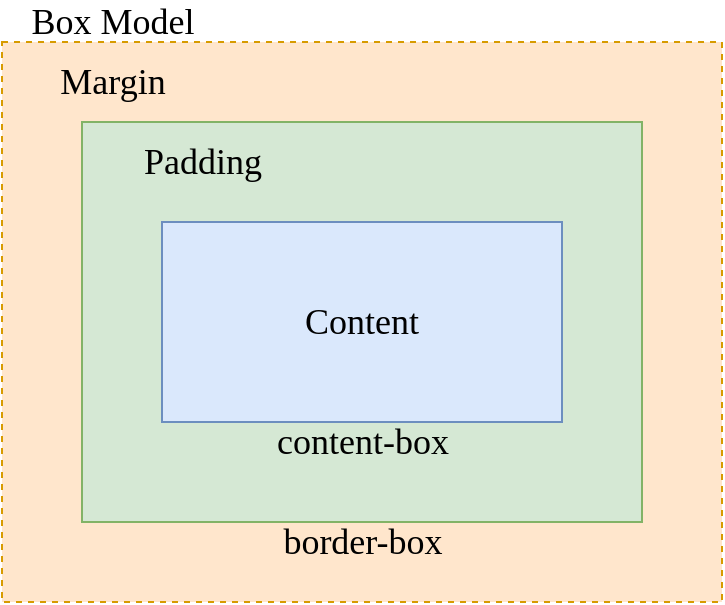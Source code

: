 <mxfile version="13.2.4" type="device" pages="5"><diagram id="NlMbenE3oTVGimX6M2jK" name="第 1 页"><mxGraphModel dx="895" dy="680" grid="1" gridSize="10" guides="1" tooltips="1" connect="1" arrows="1" fold="1" page="1" pageScale="1" pageWidth="827" pageHeight="1169" math="0" shadow="0"><root><mxCell id="0"/><mxCell id="1" parent="0"/><mxCell id="DBpGteHCRF2Rhh1hL5VB-1" value="" style="rounded=0;whiteSpace=wrap;html=1;dashed=1;fillColor=#ffe6cc;strokeColor=#d79b00;" vertex="1" parent="1"><mxGeometry x="160" y="240" width="360" height="280" as="geometry"/></mxCell><mxCell id="DBpGteHCRF2Rhh1hL5VB-2" value="&lt;font face=&quot;Fira Mono for Powerline&quot; style=&quot;font-size: 18px&quot;&gt;Box Model&lt;/font&gt;" style="text;html=1;align=center;verticalAlign=middle;resizable=0;points=[];autosize=1;" vertex="1" parent="1"><mxGeometry x="160" y="220" width="110" height="20" as="geometry"/></mxCell><mxCell id="DBpGteHCRF2Rhh1hL5VB-3" value="" style="rounded=0;whiteSpace=wrap;html=1;fillColor=#d5e8d4;strokeColor=#82b366;" vertex="1" parent="1"><mxGeometry x="200" y="280" width="280" height="200" as="geometry"/></mxCell><mxCell id="DBpGteHCRF2Rhh1hL5VB-4" value="&lt;font face=&quot;Fira Mono for Powerline&quot;&gt;&lt;span style=&quot;font-size: 18px&quot;&gt;Content&lt;/span&gt;&lt;/font&gt;" style="rounded=0;whiteSpace=wrap;html=1;fillColor=#dae8fc;strokeColor=#6c8ebf;" vertex="1" parent="1"><mxGeometry x="240" y="330" width="200" height="100" as="geometry"/></mxCell><mxCell id="DBpGteHCRF2Rhh1hL5VB-5" value="&lt;font face=&quot;Fira Mono for Powerline&quot; style=&quot;font-size: 18px&quot;&gt;Margin&lt;/font&gt;" style="text;html=1;align=center;verticalAlign=middle;resizable=0;points=[];autosize=1;" vertex="1" parent="1"><mxGeometry x="175" y="250" width="80" height="20" as="geometry"/></mxCell><mxCell id="DBpGteHCRF2Rhh1hL5VB-6" value="&lt;font face=&quot;Fira Mono for Powerline&quot; style=&quot;font-size: 18px&quot;&gt;Padding&lt;/font&gt;" style="text;html=1;align=center;verticalAlign=middle;resizable=0;points=[];autosize=1;" vertex="1" parent="1"><mxGeometry x="215" y="290" width="90" height="20" as="geometry"/></mxCell><mxCell id="DBpGteHCRF2Rhh1hL5VB-8" value="&lt;font face=&quot;Fira Mono for Powerline&quot; style=&quot;font-size: 18px&quot;&gt;content-box&lt;/font&gt;" style="text;html=1;align=center;verticalAlign=middle;resizable=0;points=[];autosize=1;" vertex="1" parent="1"><mxGeometry x="275" y="430" width="130" height="20" as="geometry"/></mxCell><mxCell id="DBpGteHCRF2Rhh1hL5VB-9" value="&lt;font face=&quot;Fira Mono for Powerline&quot; style=&quot;font-size: 18px&quot;&gt;border-box&lt;/font&gt;" style="text;html=1;align=center;verticalAlign=middle;resizable=0;points=[];autosize=1;" vertex="1" parent="1"><mxGeometry x="280" y="480" width="120" height="20" as="geometry"/></mxCell></root></mxGraphModel></diagram><diagram id="s3n127AsoE_7iTa0tIpI" name="第 2 页"><mxGraphModel dx="895" dy="680" grid="1" gridSize="10" guides="1" tooltips="1" connect="1" arrows="1" fold="1" page="1" pageScale="1" pageWidth="827" pageHeight="1169" math="0" shadow="0"><root><mxCell id="crIBkIWMIj2EN8_k1E3r-0"/><mxCell id="crIBkIWMIj2EN8_k1E3r-1" parent="crIBkIWMIj2EN8_k1E3r-0"/><mxCell id="crIBkIWMIj2EN8_k1E3r-3" value="&lt;font face=&quot;Fira Mono for Powerline&quot;&gt;Hello World&lt;/font&gt;" style="text;html=1;strokeColor=#666666;fillColor=#f5f5f5;align=center;verticalAlign=middle;whiteSpace=wrap;rounded=0;fontColor=#333333;" vertex="1" parent="crIBkIWMIj2EN8_k1E3r-1"><mxGeometry x="120" y="240" width="100" height="20" as="geometry"/></mxCell><mxCell id="crIBkIWMIj2EN8_k1E3r-4" value="&lt;font face=&quot;Fira Mono for Powerline&quot;&gt;div&lt;/font&gt;" style="rounded=0;whiteSpace=wrap;html=1;strokeColor=#6c8ebf;fillColor=#dae8fc;" vertex="1" parent="crIBkIWMIj2EN8_k1E3r-1"><mxGeometry x="220" y="240" width="120" height="60" as="geometry"/></mxCell><mxCell id="crIBkIWMIj2EN8_k1E3r-6" value="&lt;font face=&quot;Fira Mono for Powerline&quot;&gt;div&lt;/font&gt;" style="rounded=0;whiteSpace=wrap;html=1;strokeColor=#6c8ebf;fillColor=#dae8fc;" vertex="1" parent="crIBkIWMIj2EN8_k1E3r-1"><mxGeometry x="480" y="240" width="120" height="60" as="geometry"/></mxCell><mxCell id="crIBkIWMIj2EN8_k1E3r-5" value="&lt;font face=&quot;Fira Mono for Powerline&quot;&gt;Hello World&lt;/font&gt;" style="text;html=1;strokeColor=#666666;fillColor=#f5f5f5;align=center;verticalAlign=middle;whiteSpace=wrap;rounded=0;fontColor=#333333;dashed=1;" vertex="1" parent="crIBkIWMIj2EN8_k1E3r-1"><mxGeometry x="481" y="241" width="100" height="20" as="geometry"/></mxCell><mxCell id="crIBkIWMIj2EN8_k1E3r-7" value="" style="endArrow=classic;html=1;exitX=1;exitY=0.5;exitDx=0;exitDy=0;entryX=0;entryY=0.5;entryDx=0;entryDy=0;" edge="1" parent="crIBkIWMIj2EN8_k1E3r-1" source="crIBkIWMIj2EN8_k1E3r-4" target="crIBkIWMIj2EN8_k1E3r-6"><mxGeometry width="50" height="50" relative="1" as="geometry"><mxPoint x="380" y="320" as="sourcePoint"/><mxPoint x="430" y="270" as="targetPoint"/></mxGeometry></mxCell><mxCell id="crIBkIWMIj2EN8_k1E3r-8" value="&lt;font face=&quot;Fira Mono for Powerline&quot;&gt;float:left&lt;/font&gt;" style="text;html=1;align=center;verticalAlign=middle;resizable=0;points=[];autosize=1;" vertex="1" parent="crIBkIWMIj2EN8_k1E3r-1"><mxGeometry x="364" y="245" width="90" height="20" as="geometry"/></mxCell></root></mxGraphModel></diagram><diagram id="iqCng3nRI_Fmpz8fPF47" name="第 3 页"><mxGraphModel dx="895" dy="680" grid="1" gridSize="10" guides="1" tooltips="1" connect="1" arrows="1" fold="1" page="1" pageScale="1" pageWidth="827" pageHeight="1169" math="0" shadow="0"><root><mxCell id="zogIeyN8-nxB9-L3wNZm-0"/><mxCell id="zogIeyN8-nxB9-L3wNZm-1" parent="zogIeyN8-nxB9-L3wNZm-0"/><mxCell id="AsCXBCUz04C4G8HWTDQD-0" value="&lt;font face=&quot;Fira Mono for Powerline&quot;&gt;Hello World&lt;/font&gt;" style="text;html=1;strokeColor=#666666;fillColor=#f5f5f5;align=center;verticalAlign=middle;whiteSpace=wrap;rounded=0;fontColor=#333333;" vertex="1" parent="zogIeyN8-nxB9-L3wNZm-1"><mxGeometry x="120" y="240" width="100" height="20" as="geometry"/></mxCell><mxCell id="AsCXBCUz04C4G8HWTDQD-1" value="&lt;font face=&quot;Fira Mono for Powerline&quot;&gt;div&lt;/font&gt;" style="rounded=0;whiteSpace=wrap;html=1;strokeColor=#6c8ebf;fillColor=#dae8fc;" vertex="1" parent="zogIeyN8-nxB9-L3wNZm-1"><mxGeometry x="220" y="240" width="120" height="60" as="geometry"/></mxCell><mxCell id="AsCXBCUz04C4G8HWTDQD-2" value="&lt;font face=&quot;Fira Mono for Powerline&quot;&gt;div&lt;/font&gt;" style="rounded=0;whiteSpace=wrap;html=1;strokeColor=#6c8ebf;fillColor=#dae8fc;" vertex="1" parent="zogIeyN8-nxB9-L3wNZm-1"><mxGeometry x="480" y="240" width="120" height="60" as="geometry"/></mxCell><mxCell id="AsCXBCUz04C4G8HWTDQD-3" value="&lt;font face=&quot;Fira Mono for Powerline&quot;&gt;Hello World&lt;/font&gt;" style="text;html=1;strokeColor=#666666;fillColor=#f5f5f5;align=center;verticalAlign=middle;whiteSpace=wrap;rounded=0;fontColor=#333333;dashed=1;" vertex="1" parent="zogIeyN8-nxB9-L3wNZm-1"><mxGeometry x="481" y="241" width="100" height="20" as="geometry"/></mxCell><mxCell id="AsCXBCUz04C4G8HWTDQD-4" value="" style="endArrow=classic;html=1;exitX=1;exitY=0.5;exitDx=0;exitDy=0;entryX=0;entryY=0.5;entryDx=0;entryDy=0;" edge="1" parent="zogIeyN8-nxB9-L3wNZm-1" source="AsCXBCUz04C4G8HWTDQD-1" target="AsCXBCUz04C4G8HWTDQD-2"><mxGeometry width="50" height="50" relative="1" as="geometry"><mxPoint x="380" y="320" as="sourcePoint"/><mxPoint x="430" y="270" as="targetPoint"/></mxGeometry></mxCell><mxCell id="AsCXBCUz04C4G8HWTDQD-5" value="&lt;font face=&quot;Fira Mono for Powerline&quot;&gt;float:left&lt;/font&gt;" style="text;html=1;align=center;verticalAlign=middle;resizable=0;points=[];autosize=1;" vertex="1" parent="zogIeyN8-nxB9-L3wNZm-1"><mxGeometry x="364" y="245" width="90" height="20" as="geometry"/></mxCell><mxCell id="AsCXBCUz04C4G8HWTDQD-6" value="&lt;font face=&quot;Fira Mono for Powerline&quot;&gt;div&lt;/font&gt;" style="rounded=0;whiteSpace=wrap;html=1;strokeColor=#6c8ebf;fillColor=#dae8fc;" vertex="1" parent="zogIeyN8-nxB9-L3wNZm-1"><mxGeometry x="740" y="241" width="120" height="60" as="geometry"/></mxCell><mxCell id="AsCXBCUz04C4G8HWTDQD-7" value="&lt;font face=&quot;Fira Mono for Powerline&quot;&gt;Hello World&lt;/font&gt;" style="text;html=1;strokeColor=#666666;fillColor=#f5f5f5;align=center;verticalAlign=middle;whiteSpace=wrap;rounded=0;fontColor=#333333;" vertex="1" parent="zogIeyN8-nxB9-L3wNZm-1"><mxGeometry x="860" y="241" width="100" height="20" as="geometry"/></mxCell><mxCell id="AsCXBCUz04C4G8HWTDQD-8" value="" style="endArrow=classic;html=1;exitX=1;exitY=0.5;exitDx=0;exitDy=0;entryX=0;entryY=0.5;entryDx=0;entryDy=0;" edge="1" parent="zogIeyN8-nxB9-L3wNZm-1" target="AsCXBCUz04C4G8HWTDQD-6"><mxGeometry width="50" height="50" relative="1" as="geometry"><mxPoint x="600" y="271" as="sourcePoint"/><mxPoint x="690" y="271" as="targetPoint"/></mxGeometry></mxCell><mxCell id="AsCXBCUz04C4G8HWTDQD-9" value="&lt;font face=&quot;Fira Mono for Powerline&quot;&gt;重排&lt;br&gt;&lt;/font&gt;" style="text;html=1;align=center;verticalAlign=middle;resizable=0;points=[];autosize=1;" vertex="1" parent="zogIeyN8-nxB9-L3wNZm-1"><mxGeometry x="649" y="246" width="40" height="20" as="geometry"/></mxCell></root></mxGraphModel></diagram><diagram id="UWKaEnBo7Ty7e4zW-uWQ" name="第 4 页"><mxGraphModel dx="1722" dy="680" grid="1" gridSize="10" guides="1" tooltips="1" connect="1" arrows="1" fold="1" page="1" pageScale="1" pageWidth="827" pageHeight="1169" math="0" shadow="0"><root><mxCell id="Nqx82oJRU_74U6MZka5O-0"/><mxCell id="Nqx82oJRU_74U6MZka5O-1" parent="Nqx82oJRU_74U6MZka5O-0"/><mxCell id="wz5DZ4cznzGbO3Kgv11y-9" value="" style="rounded=0;whiteSpace=wrap;html=1;strokeColor=none;align=left;" vertex="1" parent="Nqx82oJRU_74U6MZka5O-1"><mxGeometry x="-80" y="160" width="710" height="240" as="geometry"/></mxCell><mxCell id="wz5DZ4cznzGbO3Kgv11y-0" value="&lt;font face=&quot;Fira Mono for Powerline&quot;&gt;文字&lt;/font&gt;" style="text;html=1;strokeColor=#666666;fillColor=#f5f5f5;align=left;verticalAlign=middle;whiteSpace=wrap;rounded=0;fontColor=#333333;" vertex="1" parent="Nqx82oJRU_74U6MZka5O-1"><mxGeometry x="120" y="240" width="160" height="20" as="geometry"/></mxCell><mxCell id="wz5DZ4cznzGbO3Kgv11y-1" value="&lt;font face=&quot;Fira Mono for Powerline&quot;&gt;float:right&lt;/font&gt;" style="rounded=0;whiteSpace=wrap;html=1;strokeColor=#6c8ebf;fillColor=#dae8fc;" vertex="1" parent="Nqx82oJRU_74U6MZka5O-1"><mxGeometry x="280" y="240" width="80" height="70" as="geometry"/></mxCell><mxCell id="wz5DZ4cznzGbO3Kgv11y-2" value="" style="text;html=1;strokeColor=#666666;fillColor=#f5f5f5;align=left;verticalAlign=middle;whiteSpace=wrap;rounded=0;fontColor=#333333;" vertex="1" parent="Nqx82oJRU_74U6MZka5O-1"><mxGeometry x="120" y="265" width="160" height="20" as="geometry"/></mxCell><mxCell id="wz5DZ4cznzGbO3Kgv11y-3" value="" style="text;html=1;strokeColor=#666666;fillColor=#f5f5f5;align=left;verticalAlign=middle;whiteSpace=wrap;rounded=0;fontColor=#333333;" vertex="1" parent="Nqx82oJRU_74U6MZka5O-1"><mxGeometry x="120" y="290" width="160" height="20" as="geometry"/></mxCell><mxCell id="wz5DZ4cznzGbO3Kgv11y-4" value="" style="text;html=1;strokeColor=#666666;fillColor=#f5f5f5;align=left;verticalAlign=middle;whiteSpace=wrap;rounded=0;fontColor=#333333;" vertex="1" parent="Nqx82oJRU_74U6MZka5O-1"><mxGeometry x="120" y="316" width="240" height="20" as="geometry"/></mxCell><mxCell id="wz5DZ4cznzGbO3Kgv11y-5" value="" style="endArrow=classic;html=1;entryX=1;entryY=1;entryDx=0;entryDy=0;" edge="1" parent="Nqx82oJRU_74U6MZka5O-1" target="wz5DZ4cznzGbO3Kgv11y-4"><mxGeometry width="50" height="50" relative="1" as="geometry"><mxPoint x="400" y="370" as="sourcePoint"/><mxPoint x="390" y="370" as="targetPoint"/></mxGeometry></mxCell><mxCell id="wz5DZ4cznzGbO3Kgv11y-6" value="&lt;font face=&quot;楷体-简&quot;&gt;在float高度之外被忽略&lt;/font&gt;" style="text;html=1;align=center;verticalAlign=middle;resizable=0;points=[];autosize=1;" vertex="1" parent="Nqx82oJRU_74U6MZka5O-1"><mxGeometry x="369" y="373" width="130" height="20" as="geometry"/></mxCell><mxCell id="wz5DZ4cznzGbO3Kgv11y-7" value="" style="endArrow=classic;html=1;entryX=0;entryY=0.5;entryDx=0;entryDy=0;" edge="1" parent="Nqx82oJRU_74U6MZka5O-1" target="wz5DZ4cznzGbO3Kgv11y-1"><mxGeometry width="50" height="50" relative="1" as="geometry"><mxPoint x="370" y="190" as="sourcePoint"/><mxPoint x="480" y="240" as="targetPoint"/></mxGeometry></mxCell><mxCell id="wz5DZ4cznzGbO3Kgv11y-8" value="&lt;font face=&quot;楷体-简&quot;&gt;调整了大小&lt;br&gt;&lt;/font&gt;" style="text;html=1;align=center;verticalAlign=middle;resizable=0;points=[];autosize=1;" vertex="1" parent="Nqx82oJRU_74U6MZka5O-1"><mxGeometry x="334" y="170" width="80" height="20" as="geometry"/></mxCell></root></mxGraphModel></diagram><diagram id="8KUbtmz-EEVyTST8sb5P" name="第 5 页"><mxGraphModel dx="1722" dy="680" grid="1" gridSize="10" guides="1" tooltips="1" connect="1" arrows="1" fold="1" page="1" pageScale="1" pageWidth="827" pageHeight="1169" math="0" shadow="0"><root><mxCell id="uxgY6qaFkxx33IB1ybPi-0"/><mxCell id="uxgY6qaFkxx33IB1ybPi-1" parent="uxgY6qaFkxx33IB1ybPi-0"/><mxCell id="v74Hs8F-nioU8FmST2SQ-0" value="" style="rounded=0;whiteSpace=wrap;html=1;strokeColor=none;align=left;" vertex="1" parent="uxgY6qaFkxx33IB1ybPi-1"><mxGeometry x="-80" y="160" width="710" height="240" as="geometry"/></mxCell><mxCell id="v74Hs8F-nioU8FmST2SQ-1" value="&lt;font face=&quot;Fira Mono for Powerline&quot;&gt;文字&lt;/font&gt;" style="text;html=1;strokeColor=#666666;fillColor=#f5f5f5;align=left;verticalAlign=middle;whiteSpace=wrap;rounded=0;fontColor=#333333;" vertex="1" parent="uxgY6qaFkxx33IB1ybPi-1"><mxGeometry x="120" y="240" width="160" height="20" as="geometry"/></mxCell><mxCell id="v74Hs8F-nioU8FmST2SQ-2" value="&lt;font face=&quot;Fira Mono for Powerline&quot;&gt;float:right&lt;/font&gt;" style="rounded=0;whiteSpace=wrap;html=1;strokeColor=#6c8ebf;fillColor=#dae8fc;" vertex="1" parent="uxgY6qaFkxx33IB1ybPi-1"><mxGeometry x="280" y="240" width="80" height="70" as="geometry"/></mxCell><mxCell id="v74Hs8F-nioU8FmST2SQ-3" value="" style="text;html=1;strokeColor=#666666;fillColor=#f5f5f5;align=left;verticalAlign=middle;whiteSpace=wrap;rounded=0;fontColor=#333333;" vertex="1" parent="uxgY6qaFkxx33IB1ybPi-1"><mxGeometry x="120" y="265" width="160" height="20" as="geometry"/></mxCell><mxCell id="v74Hs8F-nioU8FmST2SQ-5" value="" style="text;html=1;strokeColor=#666666;fillColor=#f5f5f5;align=left;verticalAlign=middle;whiteSpace=wrap;rounded=0;fontColor=#333333;" vertex="1" parent="uxgY6qaFkxx33IB1ybPi-1"><mxGeometry x="120" y="290" width="80" height="20" as="geometry"/></mxCell><mxCell id="v74Hs8F-nioU8FmST2SQ-10" value="&lt;font face=&quot;Fira Mono for Powerline&quot;&gt;float:right&lt;/font&gt;" style="rounded=0;whiteSpace=wrap;html=1;strokeColor=#6c8ebf;fillColor=#dae8fc;" vertex="1" parent="uxgY6qaFkxx33IB1ybPi-1"><mxGeometry x="200" y="285" width="80" height="70" as="geometry"/></mxCell></root></mxGraphModel></diagram></mxfile>